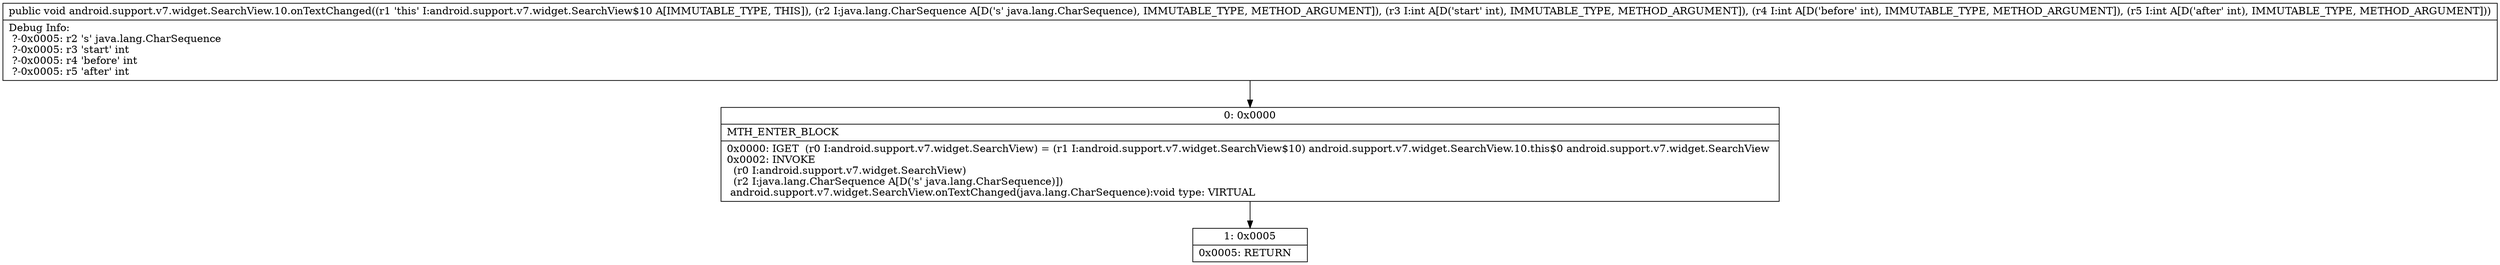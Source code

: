 digraph "CFG forandroid.support.v7.widget.SearchView.10.onTextChanged(Ljava\/lang\/CharSequence;III)V" {
Node_0 [shape=record,label="{0\:\ 0x0000|MTH_ENTER_BLOCK\l|0x0000: IGET  (r0 I:android.support.v7.widget.SearchView) = (r1 I:android.support.v7.widget.SearchView$10) android.support.v7.widget.SearchView.10.this$0 android.support.v7.widget.SearchView \l0x0002: INVOKE  \l  (r0 I:android.support.v7.widget.SearchView)\l  (r2 I:java.lang.CharSequence A[D('s' java.lang.CharSequence)])\l android.support.v7.widget.SearchView.onTextChanged(java.lang.CharSequence):void type: VIRTUAL \l}"];
Node_1 [shape=record,label="{1\:\ 0x0005|0x0005: RETURN   \l}"];
MethodNode[shape=record,label="{public void android.support.v7.widget.SearchView.10.onTextChanged((r1 'this' I:android.support.v7.widget.SearchView$10 A[IMMUTABLE_TYPE, THIS]), (r2 I:java.lang.CharSequence A[D('s' java.lang.CharSequence), IMMUTABLE_TYPE, METHOD_ARGUMENT]), (r3 I:int A[D('start' int), IMMUTABLE_TYPE, METHOD_ARGUMENT]), (r4 I:int A[D('before' int), IMMUTABLE_TYPE, METHOD_ARGUMENT]), (r5 I:int A[D('after' int), IMMUTABLE_TYPE, METHOD_ARGUMENT]))  | Debug Info:\l  ?\-0x0005: r2 's' java.lang.CharSequence\l  ?\-0x0005: r3 'start' int\l  ?\-0x0005: r4 'before' int\l  ?\-0x0005: r5 'after' int\l}"];
MethodNode -> Node_0;
Node_0 -> Node_1;
}

